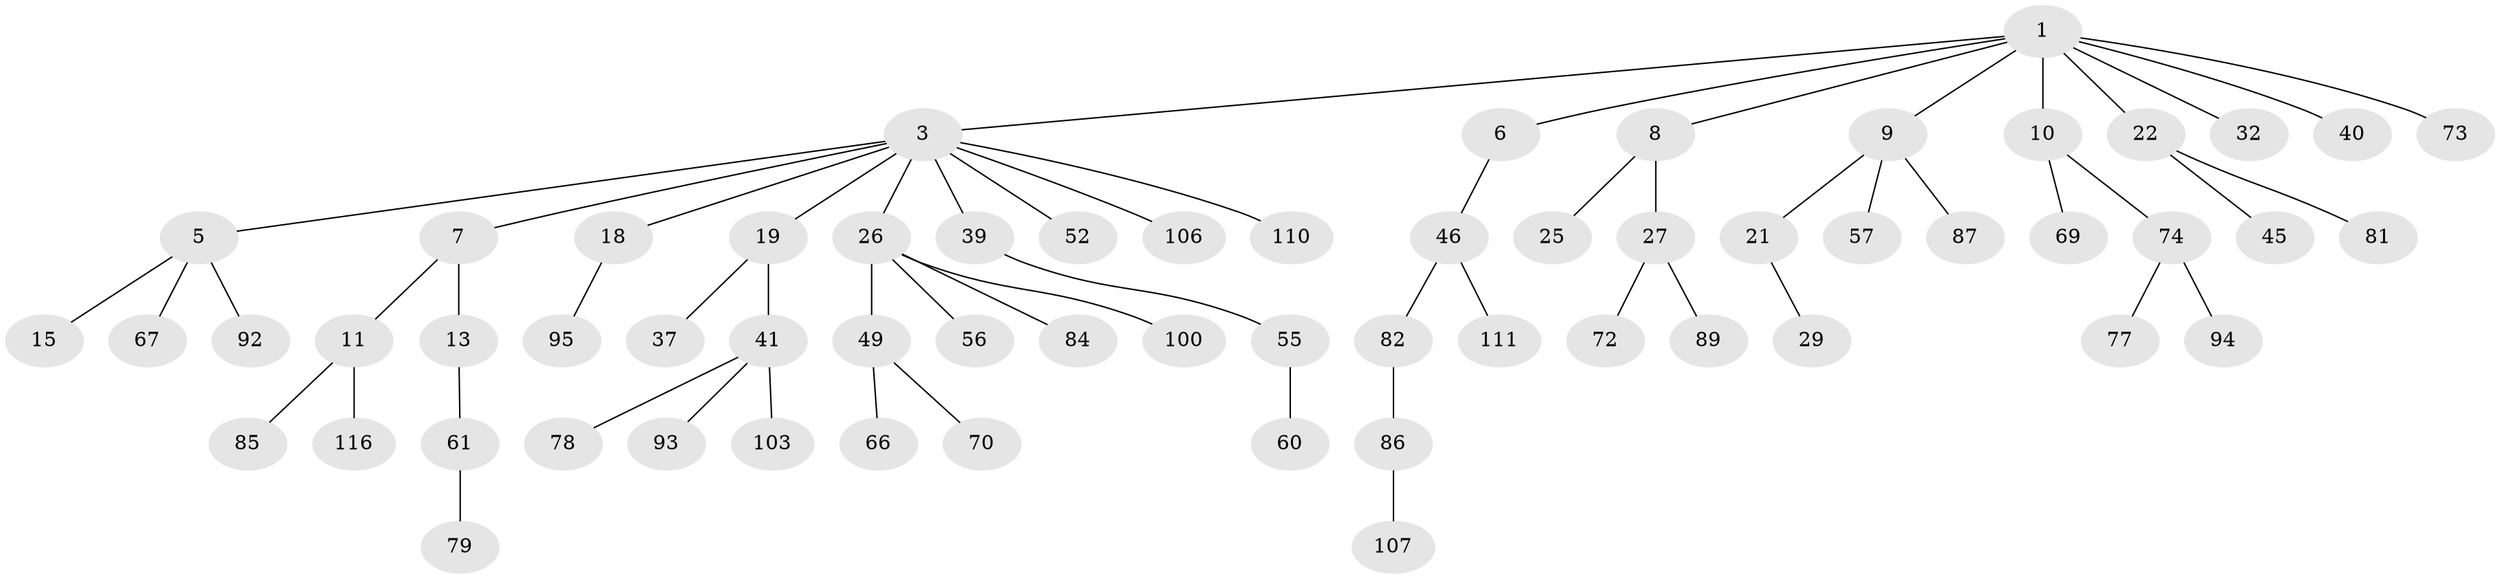 // original degree distribution, {6: 0.024390243902439025, 5: 0.016260162601626018, 2: 0.23577235772357724, 3: 0.17073170731707318, 4: 0.07317073170731707, 1: 0.4796747967479675}
// Generated by graph-tools (version 1.1) at 2025/15/03/09/25 04:15:42]
// undirected, 61 vertices, 60 edges
graph export_dot {
graph [start="1"]
  node [color=gray90,style=filled];
  1 [super="+2"];
  3 [super="+4"];
  5 [super="+76+17+12"];
  6;
  7;
  8 [super="+23"];
  9 [super="+28+14"];
  10 [super="+16"];
  11 [super="+30+50"];
  13 [super="+36"];
  15 [super="+44+80"];
  18 [super="+33+122"];
  19 [super="+34+20"];
  21 [super="+24"];
  22;
  25 [super="+115+62"];
  26 [super="+43+59+31"];
  27 [super="+64"];
  29 [super="+118"];
  32 [super="+47"];
  37 [super="+53"];
  39;
  40 [super="+104"];
  41 [super="+75"];
  45;
  46 [super="+48+114"];
  49;
  52 [super="+105"];
  55 [super="+58"];
  56 [super="+88+83"];
  57;
  60;
  61 [super="+68"];
  66;
  67 [super="+113"];
  69 [super="+96"];
  70 [super="+99"];
  72;
  73;
  74 [super="+119"];
  77;
  78;
  79 [super="+123+121"];
  81 [super="+91"];
  82;
  84;
  85;
  86;
  87;
  89;
  92;
  93;
  94;
  95;
  100;
  103;
  106;
  107;
  110;
  111;
  116;
  1 -- 8;
  1 -- 10;
  1 -- 22;
  1 -- 32;
  1 -- 73;
  1 -- 3;
  1 -- 6;
  1 -- 40;
  1 -- 9;
  3 -- 5;
  3 -- 18;
  3 -- 19;
  3 -- 26;
  3 -- 7;
  3 -- 52;
  3 -- 39;
  3 -- 106;
  3 -- 110;
  5 -- 15;
  5 -- 67;
  5 -- 92;
  6 -- 46;
  7 -- 11;
  7 -- 13;
  8 -- 25;
  8 -- 27;
  9 -- 21;
  9 -- 87;
  9 -- 57;
  10 -- 74;
  10 -- 69;
  11 -- 116;
  11 -- 85;
  13 -- 61;
  18 -- 95;
  19 -- 41;
  19 -- 37;
  21 -- 29;
  22 -- 45;
  22 -- 81;
  26 -- 84;
  26 -- 56;
  26 -- 49;
  26 -- 100;
  27 -- 72;
  27 -- 89;
  39 -- 55;
  41 -- 78;
  41 -- 93;
  41 -- 103;
  46 -- 82;
  46 -- 111;
  49 -- 66;
  49 -- 70;
  55 -- 60;
  61 -- 79;
  74 -- 77;
  74 -- 94;
  82 -- 86;
  86 -- 107;
}
